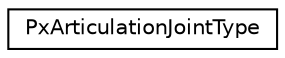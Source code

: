 digraph "Graphical Class Hierarchy"
{
  edge [fontname="Helvetica",fontsize="10",labelfontname="Helvetica",labelfontsize="10"];
  node [fontname="Helvetica",fontsize="10",shape=record];
  rankdir="LR";
  Node0 [label="PxArticulationJointType",height=0.2,width=0.4,color="black", fillcolor="white", style="filled",URL="$structPxArticulationJointType.html"];
}
